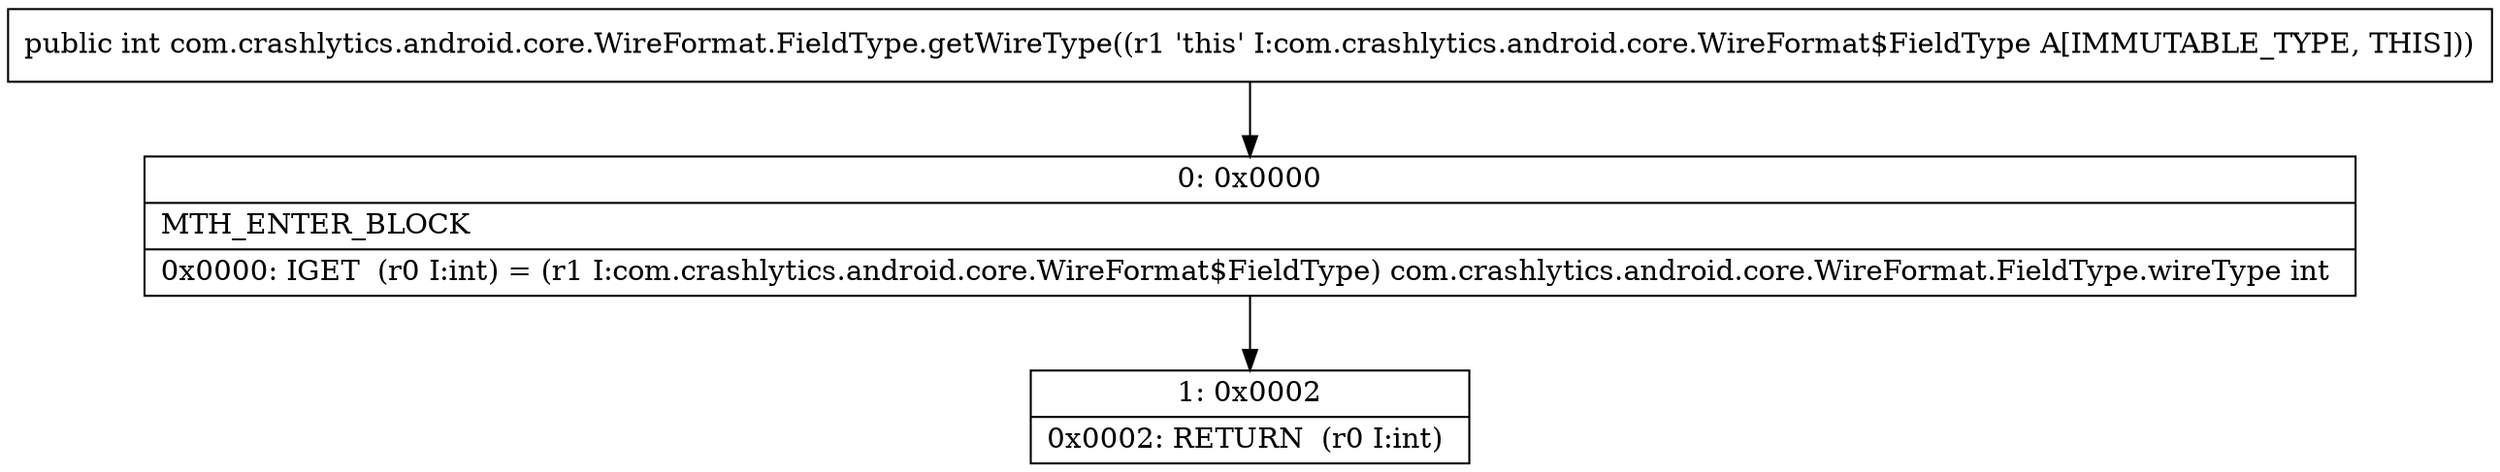 digraph "CFG forcom.crashlytics.android.core.WireFormat.FieldType.getWireType()I" {
Node_0 [shape=record,label="{0\:\ 0x0000|MTH_ENTER_BLOCK\l|0x0000: IGET  (r0 I:int) = (r1 I:com.crashlytics.android.core.WireFormat$FieldType) com.crashlytics.android.core.WireFormat.FieldType.wireType int \l}"];
Node_1 [shape=record,label="{1\:\ 0x0002|0x0002: RETURN  (r0 I:int) \l}"];
MethodNode[shape=record,label="{public int com.crashlytics.android.core.WireFormat.FieldType.getWireType((r1 'this' I:com.crashlytics.android.core.WireFormat$FieldType A[IMMUTABLE_TYPE, THIS])) }"];
MethodNode -> Node_0;
Node_0 -> Node_1;
}

